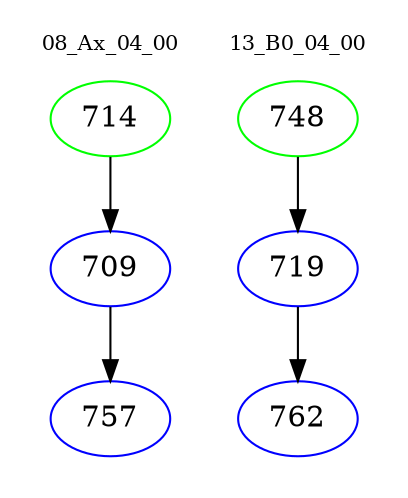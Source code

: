 digraph{
subgraph cluster_0 {
color = white
label = "08_Ax_04_00";
fontsize=10;
T0_714 [label="714", color="green"]
T0_714 -> T0_709 [color="black"]
T0_709 [label="709", color="blue"]
T0_709 -> T0_757 [color="black"]
T0_757 [label="757", color="blue"]
}
subgraph cluster_1 {
color = white
label = "13_B0_04_00";
fontsize=10;
T1_748 [label="748", color="green"]
T1_748 -> T1_719 [color="black"]
T1_719 [label="719", color="blue"]
T1_719 -> T1_762 [color="black"]
T1_762 [label="762", color="blue"]
}
}
